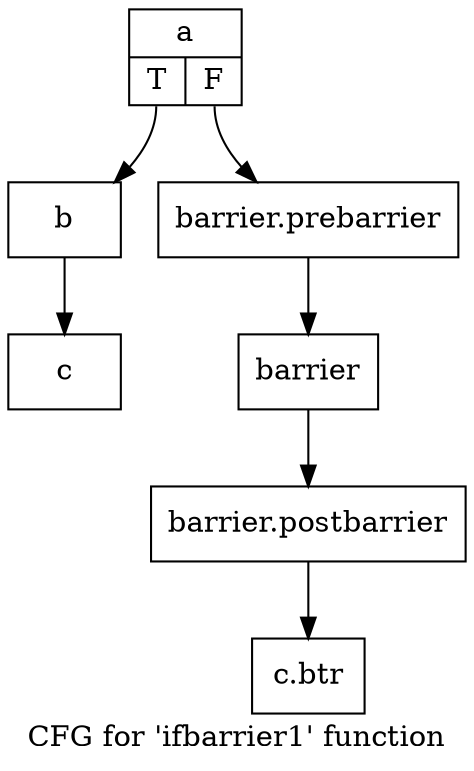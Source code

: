 digraph "CFG for 'ifbarrier1' function" {
	label="CFG for 'ifbarrier1' function";

	Node0x25827a0 [shape=record,label="{a|{<s0>T|<s1>F}}"];
	Node0x25827a0:s0 -> Node0x2582880;
	Node0x25827a0:s1 -> Node0x25830f0;
	Node0x2582880 [shape=record,label="{b}"];
	Node0x2582880 -> Node0x2582240;
	Node0x25830f0 [shape=record,label="{barrier.prebarrier}"];
	Node0x25830f0 -> Node0x2582380;
	Node0x2582380 [shape=record,label="{barrier}"];
	Node0x2582380 -> Node0x2583200;
	Node0x2583200 [shape=record,label="{barrier.postbarrier}"];
	Node0x2583200 -> Node0x25812c0;
	Node0x2582240 [shape=record,label="{c}"];
	Node0x25812c0 [shape=record,label="{c.btr}"];
}
